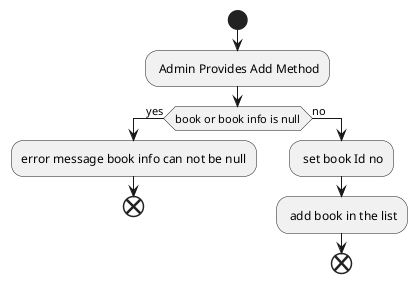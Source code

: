 @startuml

start
   : Admin Provides Add Method;
if (book or book info is null) then (yes)
    :error message book info can not be null;
    end;
else (no)
    : set book Id no;
    : add book in the list;
    end;
@enduml



@startuml
Admin --> bookApp : input book info


BookApp --> BookService : addBook(Animal n,newAnimal)
AnimalService --> AnimalRepository : getAnimal()
AnimalService <-- AnimalRepository : List<Animal>

alt New Animal already exist In the List
AnimalService --> AnimalShelterApp : return false
user <-- AnimalShelterApp : Sorry Animal already present

else Add new animal in the list
AnimalService --> AnimalService : aanroep add method of list to add new animal
AnimalShelterApp <-- AnimalService : return true
user <-- AnimalShelterApp : animal added

end
@enduml

